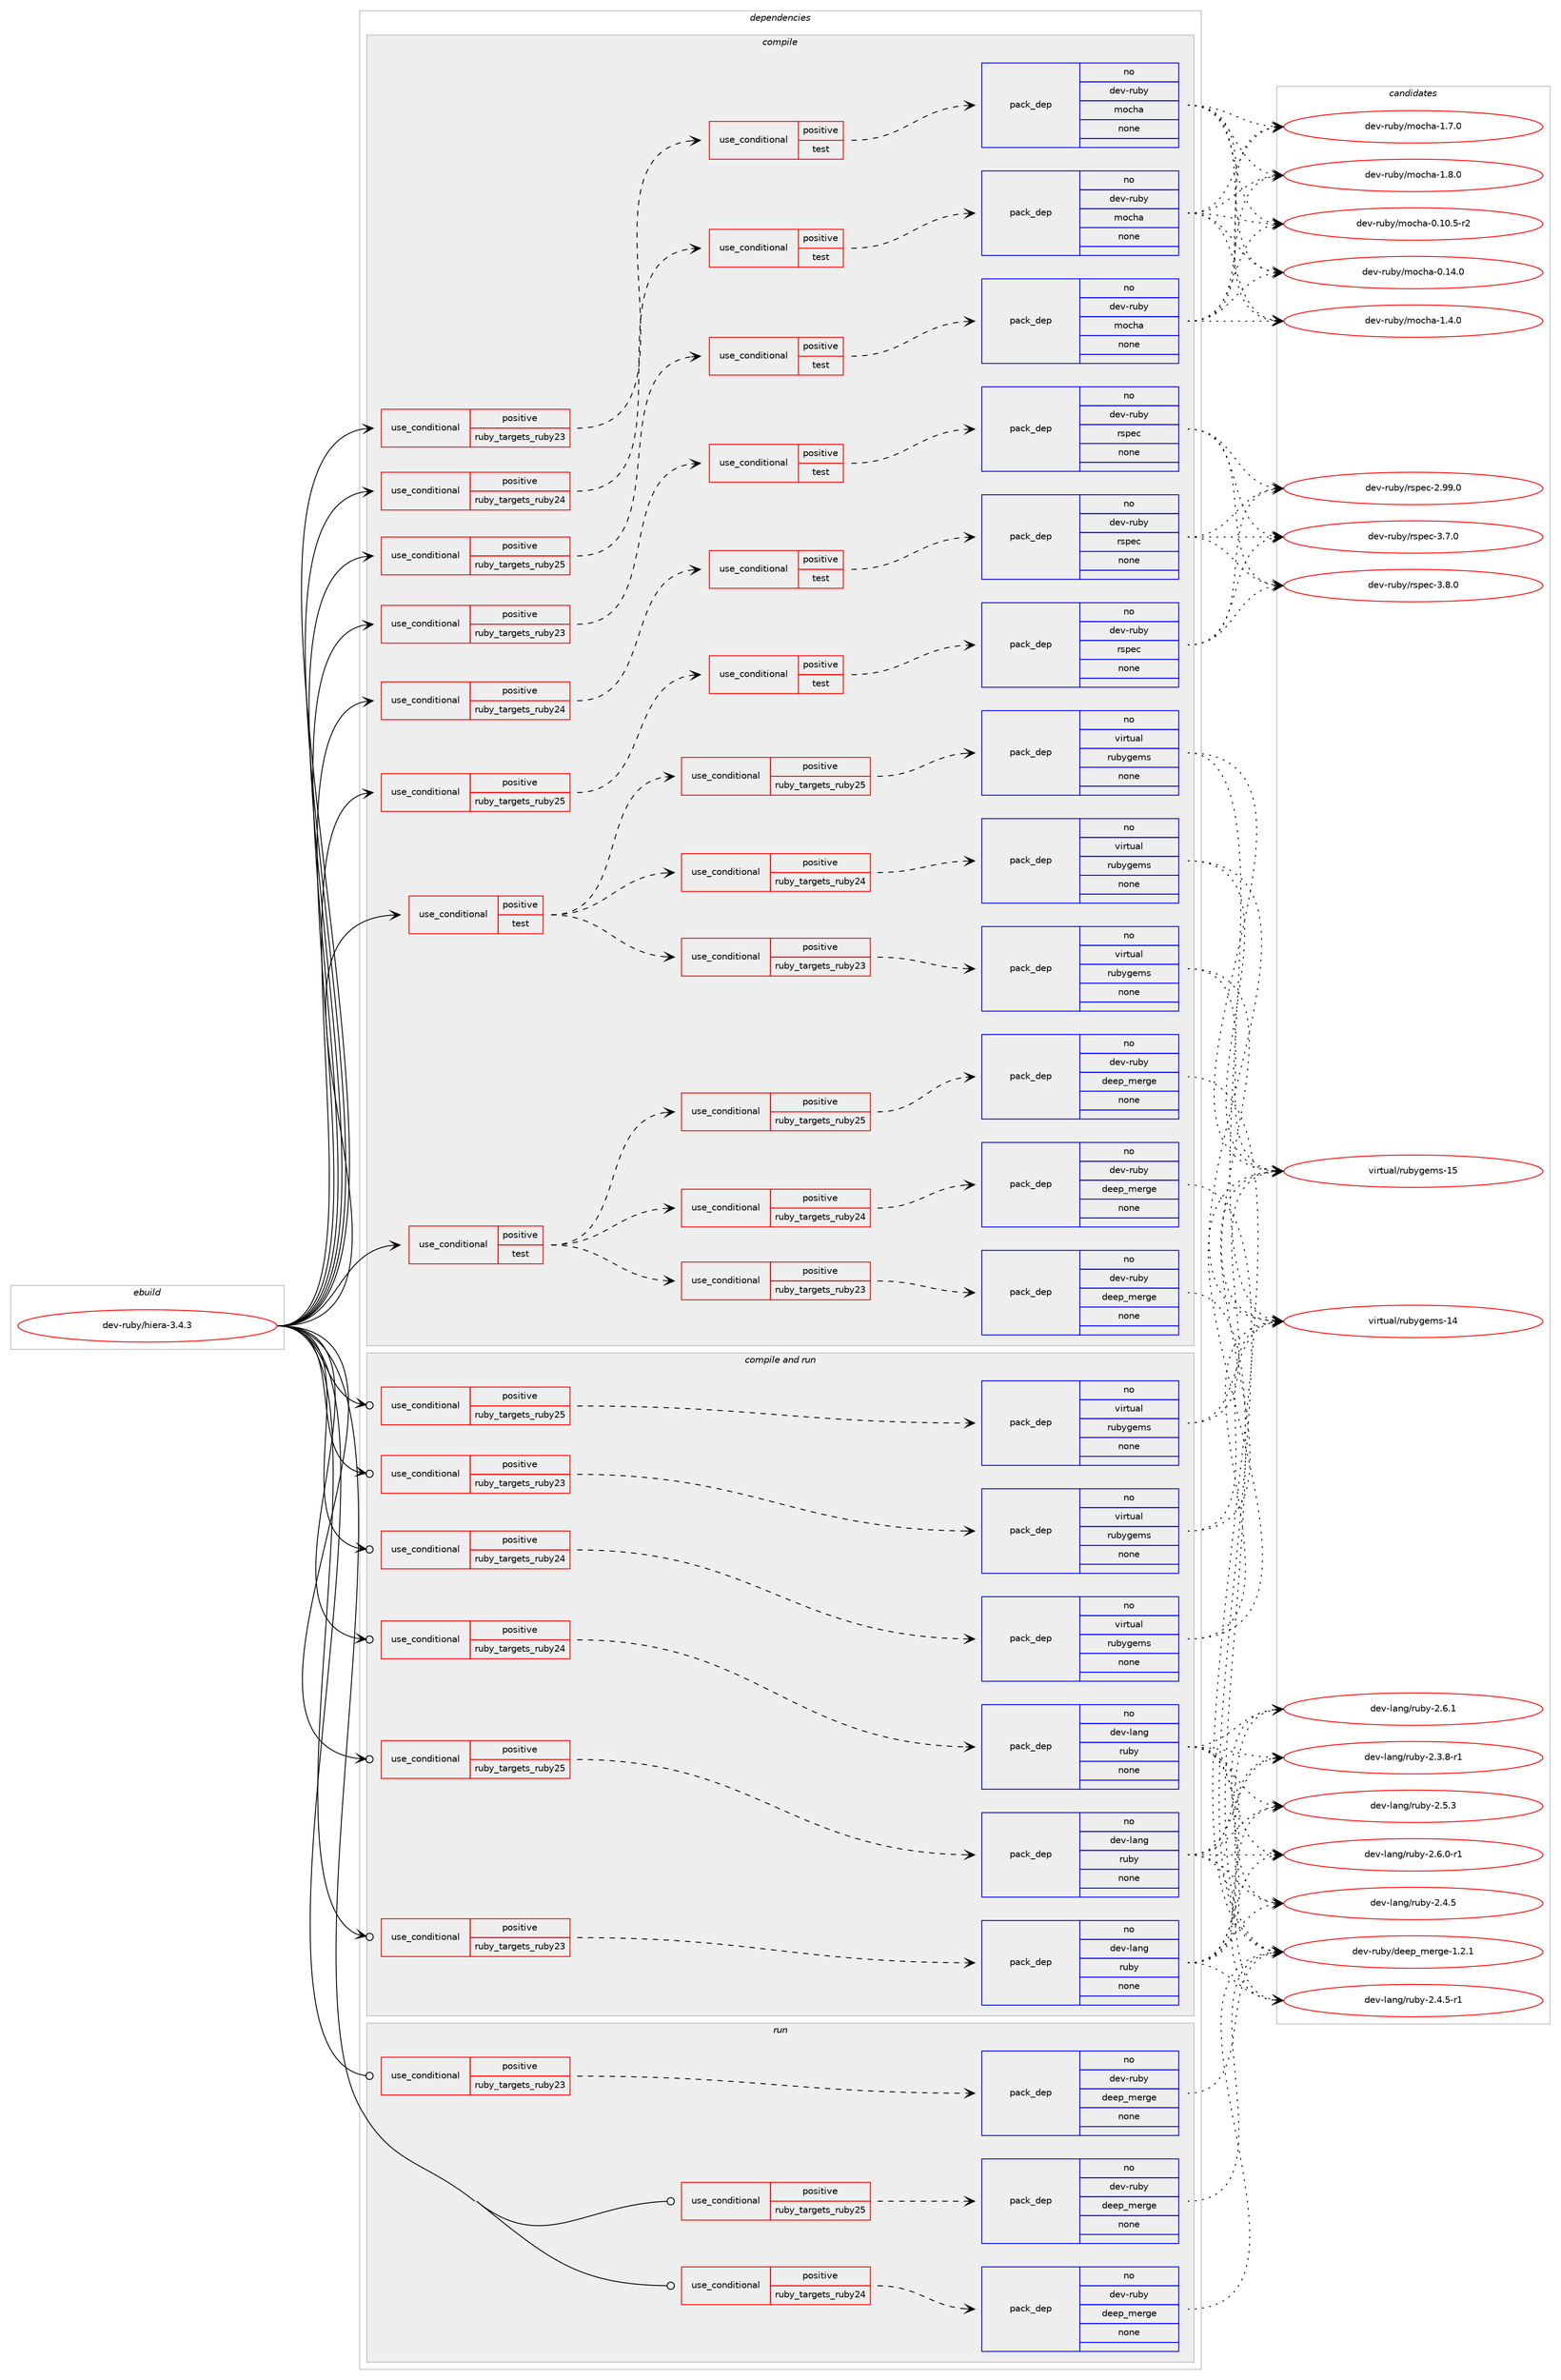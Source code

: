 digraph prolog {

# *************
# Graph options
# *************

newrank=true;
concentrate=true;
compound=true;
graph [rankdir=LR,fontname=Helvetica,fontsize=10,ranksep=1.5];#, ranksep=2.5, nodesep=0.2];
edge  [arrowhead=vee];
node  [fontname=Helvetica,fontsize=10];

# **********
# The ebuild
# **********

subgraph cluster_leftcol {
color=gray;
rank=same;
label=<<i>ebuild</i>>;
id [label="dev-ruby/hiera-3.4.3", color=red, width=4, href="../dev-ruby/hiera-3.4.3.svg"];
}

# ****************
# The dependencies
# ****************

subgraph cluster_midcol {
color=gray;
label=<<i>dependencies</i>>;
subgraph cluster_compile {
fillcolor="#eeeeee";
style=filled;
label=<<i>compile</i>>;
subgraph cond401527 {
dependency1496668 [label=<<TABLE BORDER="0" CELLBORDER="1" CELLSPACING="0" CELLPADDING="4"><TR><TD ROWSPAN="3" CELLPADDING="10">use_conditional</TD></TR><TR><TD>positive</TD></TR><TR><TD>ruby_targets_ruby23</TD></TR></TABLE>>, shape=none, color=red];
subgraph cond401528 {
dependency1496669 [label=<<TABLE BORDER="0" CELLBORDER="1" CELLSPACING="0" CELLPADDING="4"><TR><TD ROWSPAN="3" CELLPADDING="10">use_conditional</TD></TR><TR><TD>positive</TD></TR><TR><TD>test</TD></TR></TABLE>>, shape=none, color=red];
subgraph pack1071696 {
dependency1496670 [label=<<TABLE BORDER="0" CELLBORDER="1" CELLSPACING="0" CELLPADDING="4" WIDTH="220"><TR><TD ROWSPAN="6" CELLPADDING="30">pack_dep</TD></TR><TR><TD WIDTH="110">no</TD></TR><TR><TD>dev-ruby</TD></TR><TR><TD>mocha</TD></TR><TR><TD>none</TD></TR><TR><TD></TD></TR></TABLE>>, shape=none, color=blue];
}
dependency1496669:e -> dependency1496670:w [weight=20,style="dashed",arrowhead="vee"];
}
dependency1496668:e -> dependency1496669:w [weight=20,style="dashed",arrowhead="vee"];
}
id:e -> dependency1496668:w [weight=20,style="solid",arrowhead="vee"];
subgraph cond401529 {
dependency1496671 [label=<<TABLE BORDER="0" CELLBORDER="1" CELLSPACING="0" CELLPADDING="4"><TR><TD ROWSPAN="3" CELLPADDING="10">use_conditional</TD></TR><TR><TD>positive</TD></TR><TR><TD>ruby_targets_ruby23</TD></TR></TABLE>>, shape=none, color=red];
subgraph cond401530 {
dependency1496672 [label=<<TABLE BORDER="0" CELLBORDER="1" CELLSPACING="0" CELLPADDING="4"><TR><TD ROWSPAN="3" CELLPADDING="10">use_conditional</TD></TR><TR><TD>positive</TD></TR><TR><TD>test</TD></TR></TABLE>>, shape=none, color=red];
subgraph pack1071697 {
dependency1496673 [label=<<TABLE BORDER="0" CELLBORDER="1" CELLSPACING="0" CELLPADDING="4" WIDTH="220"><TR><TD ROWSPAN="6" CELLPADDING="30">pack_dep</TD></TR><TR><TD WIDTH="110">no</TD></TR><TR><TD>dev-ruby</TD></TR><TR><TD>rspec</TD></TR><TR><TD>none</TD></TR><TR><TD></TD></TR></TABLE>>, shape=none, color=blue];
}
dependency1496672:e -> dependency1496673:w [weight=20,style="dashed",arrowhead="vee"];
}
dependency1496671:e -> dependency1496672:w [weight=20,style="dashed",arrowhead="vee"];
}
id:e -> dependency1496671:w [weight=20,style="solid",arrowhead="vee"];
subgraph cond401531 {
dependency1496674 [label=<<TABLE BORDER="0" CELLBORDER="1" CELLSPACING="0" CELLPADDING="4"><TR><TD ROWSPAN="3" CELLPADDING="10">use_conditional</TD></TR><TR><TD>positive</TD></TR><TR><TD>ruby_targets_ruby24</TD></TR></TABLE>>, shape=none, color=red];
subgraph cond401532 {
dependency1496675 [label=<<TABLE BORDER="0" CELLBORDER="1" CELLSPACING="0" CELLPADDING="4"><TR><TD ROWSPAN="3" CELLPADDING="10">use_conditional</TD></TR><TR><TD>positive</TD></TR><TR><TD>test</TD></TR></TABLE>>, shape=none, color=red];
subgraph pack1071698 {
dependency1496676 [label=<<TABLE BORDER="0" CELLBORDER="1" CELLSPACING="0" CELLPADDING="4" WIDTH="220"><TR><TD ROWSPAN="6" CELLPADDING="30">pack_dep</TD></TR><TR><TD WIDTH="110">no</TD></TR><TR><TD>dev-ruby</TD></TR><TR><TD>mocha</TD></TR><TR><TD>none</TD></TR><TR><TD></TD></TR></TABLE>>, shape=none, color=blue];
}
dependency1496675:e -> dependency1496676:w [weight=20,style="dashed",arrowhead="vee"];
}
dependency1496674:e -> dependency1496675:w [weight=20,style="dashed",arrowhead="vee"];
}
id:e -> dependency1496674:w [weight=20,style="solid",arrowhead="vee"];
subgraph cond401533 {
dependency1496677 [label=<<TABLE BORDER="0" CELLBORDER="1" CELLSPACING="0" CELLPADDING="4"><TR><TD ROWSPAN="3" CELLPADDING="10">use_conditional</TD></TR><TR><TD>positive</TD></TR><TR><TD>ruby_targets_ruby24</TD></TR></TABLE>>, shape=none, color=red];
subgraph cond401534 {
dependency1496678 [label=<<TABLE BORDER="0" CELLBORDER="1" CELLSPACING="0" CELLPADDING="4"><TR><TD ROWSPAN="3" CELLPADDING="10">use_conditional</TD></TR><TR><TD>positive</TD></TR><TR><TD>test</TD></TR></TABLE>>, shape=none, color=red];
subgraph pack1071699 {
dependency1496679 [label=<<TABLE BORDER="0" CELLBORDER="1" CELLSPACING="0" CELLPADDING="4" WIDTH="220"><TR><TD ROWSPAN="6" CELLPADDING="30">pack_dep</TD></TR><TR><TD WIDTH="110">no</TD></TR><TR><TD>dev-ruby</TD></TR><TR><TD>rspec</TD></TR><TR><TD>none</TD></TR><TR><TD></TD></TR></TABLE>>, shape=none, color=blue];
}
dependency1496678:e -> dependency1496679:w [weight=20,style="dashed",arrowhead="vee"];
}
dependency1496677:e -> dependency1496678:w [weight=20,style="dashed",arrowhead="vee"];
}
id:e -> dependency1496677:w [weight=20,style="solid",arrowhead="vee"];
subgraph cond401535 {
dependency1496680 [label=<<TABLE BORDER="0" CELLBORDER="1" CELLSPACING="0" CELLPADDING="4"><TR><TD ROWSPAN="3" CELLPADDING="10">use_conditional</TD></TR><TR><TD>positive</TD></TR><TR><TD>ruby_targets_ruby25</TD></TR></TABLE>>, shape=none, color=red];
subgraph cond401536 {
dependency1496681 [label=<<TABLE BORDER="0" CELLBORDER="1" CELLSPACING="0" CELLPADDING="4"><TR><TD ROWSPAN="3" CELLPADDING="10">use_conditional</TD></TR><TR><TD>positive</TD></TR><TR><TD>test</TD></TR></TABLE>>, shape=none, color=red];
subgraph pack1071700 {
dependency1496682 [label=<<TABLE BORDER="0" CELLBORDER="1" CELLSPACING="0" CELLPADDING="4" WIDTH="220"><TR><TD ROWSPAN="6" CELLPADDING="30">pack_dep</TD></TR><TR><TD WIDTH="110">no</TD></TR><TR><TD>dev-ruby</TD></TR><TR><TD>mocha</TD></TR><TR><TD>none</TD></TR><TR><TD></TD></TR></TABLE>>, shape=none, color=blue];
}
dependency1496681:e -> dependency1496682:w [weight=20,style="dashed",arrowhead="vee"];
}
dependency1496680:e -> dependency1496681:w [weight=20,style="dashed",arrowhead="vee"];
}
id:e -> dependency1496680:w [weight=20,style="solid",arrowhead="vee"];
subgraph cond401537 {
dependency1496683 [label=<<TABLE BORDER="0" CELLBORDER="1" CELLSPACING="0" CELLPADDING="4"><TR><TD ROWSPAN="3" CELLPADDING="10">use_conditional</TD></TR><TR><TD>positive</TD></TR><TR><TD>ruby_targets_ruby25</TD></TR></TABLE>>, shape=none, color=red];
subgraph cond401538 {
dependency1496684 [label=<<TABLE BORDER="0" CELLBORDER="1" CELLSPACING="0" CELLPADDING="4"><TR><TD ROWSPAN="3" CELLPADDING="10">use_conditional</TD></TR><TR><TD>positive</TD></TR><TR><TD>test</TD></TR></TABLE>>, shape=none, color=red];
subgraph pack1071701 {
dependency1496685 [label=<<TABLE BORDER="0" CELLBORDER="1" CELLSPACING="0" CELLPADDING="4" WIDTH="220"><TR><TD ROWSPAN="6" CELLPADDING="30">pack_dep</TD></TR><TR><TD WIDTH="110">no</TD></TR><TR><TD>dev-ruby</TD></TR><TR><TD>rspec</TD></TR><TR><TD>none</TD></TR><TR><TD></TD></TR></TABLE>>, shape=none, color=blue];
}
dependency1496684:e -> dependency1496685:w [weight=20,style="dashed",arrowhead="vee"];
}
dependency1496683:e -> dependency1496684:w [weight=20,style="dashed",arrowhead="vee"];
}
id:e -> dependency1496683:w [weight=20,style="solid",arrowhead="vee"];
subgraph cond401539 {
dependency1496686 [label=<<TABLE BORDER="0" CELLBORDER="1" CELLSPACING="0" CELLPADDING="4"><TR><TD ROWSPAN="3" CELLPADDING="10">use_conditional</TD></TR><TR><TD>positive</TD></TR><TR><TD>test</TD></TR></TABLE>>, shape=none, color=red];
subgraph cond401540 {
dependency1496687 [label=<<TABLE BORDER="0" CELLBORDER="1" CELLSPACING="0" CELLPADDING="4"><TR><TD ROWSPAN="3" CELLPADDING="10">use_conditional</TD></TR><TR><TD>positive</TD></TR><TR><TD>ruby_targets_ruby23</TD></TR></TABLE>>, shape=none, color=red];
subgraph pack1071702 {
dependency1496688 [label=<<TABLE BORDER="0" CELLBORDER="1" CELLSPACING="0" CELLPADDING="4" WIDTH="220"><TR><TD ROWSPAN="6" CELLPADDING="30">pack_dep</TD></TR><TR><TD WIDTH="110">no</TD></TR><TR><TD>dev-ruby</TD></TR><TR><TD>deep_merge</TD></TR><TR><TD>none</TD></TR><TR><TD></TD></TR></TABLE>>, shape=none, color=blue];
}
dependency1496687:e -> dependency1496688:w [weight=20,style="dashed",arrowhead="vee"];
}
dependency1496686:e -> dependency1496687:w [weight=20,style="dashed",arrowhead="vee"];
subgraph cond401541 {
dependency1496689 [label=<<TABLE BORDER="0" CELLBORDER="1" CELLSPACING="0" CELLPADDING="4"><TR><TD ROWSPAN="3" CELLPADDING="10">use_conditional</TD></TR><TR><TD>positive</TD></TR><TR><TD>ruby_targets_ruby24</TD></TR></TABLE>>, shape=none, color=red];
subgraph pack1071703 {
dependency1496690 [label=<<TABLE BORDER="0" CELLBORDER="1" CELLSPACING="0" CELLPADDING="4" WIDTH="220"><TR><TD ROWSPAN="6" CELLPADDING="30">pack_dep</TD></TR><TR><TD WIDTH="110">no</TD></TR><TR><TD>dev-ruby</TD></TR><TR><TD>deep_merge</TD></TR><TR><TD>none</TD></TR><TR><TD></TD></TR></TABLE>>, shape=none, color=blue];
}
dependency1496689:e -> dependency1496690:w [weight=20,style="dashed",arrowhead="vee"];
}
dependency1496686:e -> dependency1496689:w [weight=20,style="dashed",arrowhead="vee"];
subgraph cond401542 {
dependency1496691 [label=<<TABLE BORDER="0" CELLBORDER="1" CELLSPACING="0" CELLPADDING="4"><TR><TD ROWSPAN="3" CELLPADDING="10">use_conditional</TD></TR><TR><TD>positive</TD></TR><TR><TD>ruby_targets_ruby25</TD></TR></TABLE>>, shape=none, color=red];
subgraph pack1071704 {
dependency1496692 [label=<<TABLE BORDER="0" CELLBORDER="1" CELLSPACING="0" CELLPADDING="4" WIDTH="220"><TR><TD ROWSPAN="6" CELLPADDING="30">pack_dep</TD></TR><TR><TD WIDTH="110">no</TD></TR><TR><TD>dev-ruby</TD></TR><TR><TD>deep_merge</TD></TR><TR><TD>none</TD></TR><TR><TD></TD></TR></TABLE>>, shape=none, color=blue];
}
dependency1496691:e -> dependency1496692:w [weight=20,style="dashed",arrowhead="vee"];
}
dependency1496686:e -> dependency1496691:w [weight=20,style="dashed",arrowhead="vee"];
}
id:e -> dependency1496686:w [weight=20,style="solid",arrowhead="vee"];
subgraph cond401543 {
dependency1496693 [label=<<TABLE BORDER="0" CELLBORDER="1" CELLSPACING="0" CELLPADDING="4"><TR><TD ROWSPAN="3" CELLPADDING="10">use_conditional</TD></TR><TR><TD>positive</TD></TR><TR><TD>test</TD></TR></TABLE>>, shape=none, color=red];
subgraph cond401544 {
dependency1496694 [label=<<TABLE BORDER="0" CELLBORDER="1" CELLSPACING="0" CELLPADDING="4"><TR><TD ROWSPAN="3" CELLPADDING="10">use_conditional</TD></TR><TR><TD>positive</TD></TR><TR><TD>ruby_targets_ruby23</TD></TR></TABLE>>, shape=none, color=red];
subgraph pack1071705 {
dependency1496695 [label=<<TABLE BORDER="0" CELLBORDER="1" CELLSPACING="0" CELLPADDING="4" WIDTH="220"><TR><TD ROWSPAN="6" CELLPADDING="30">pack_dep</TD></TR><TR><TD WIDTH="110">no</TD></TR><TR><TD>virtual</TD></TR><TR><TD>rubygems</TD></TR><TR><TD>none</TD></TR><TR><TD></TD></TR></TABLE>>, shape=none, color=blue];
}
dependency1496694:e -> dependency1496695:w [weight=20,style="dashed",arrowhead="vee"];
}
dependency1496693:e -> dependency1496694:w [weight=20,style="dashed",arrowhead="vee"];
subgraph cond401545 {
dependency1496696 [label=<<TABLE BORDER="0" CELLBORDER="1" CELLSPACING="0" CELLPADDING="4"><TR><TD ROWSPAN="3" CELLPADDING="10">use_conditional</TD></TR><TR><TD>positive</TD></TR><TR><TD>ruby_targets_ruby24</TD></TR></TABLE>>, shape=none, color=red];
subgraph pack1071706 {
dependency1496697 [label=<<TABLE BORDER="0" CELLBORDER="1" CELLSPACING="0" CELLPADDING="4" WIDTH="220"><TR><TD ROWSPAN="6" CELLPADDING="30">pack_dep</TD></TR><TR><TD WIDTH="110">no</TD></TR><TR><TD>virtual</TD></TR><TR><TD>rubygems</TD></TR><TR><TD>none</TD></TR><TR><TD></TD></TR></TABLE>>, shape=none, color=blue];
}
dependency1496696:e -> dependency1496697:w [weight=20,style="dashed",arrowhead="vee"];
}
dependency1496693:e -> dependency1496696:w [weight=20,style="dashed",arrowhead="vee"];
subgraph cond401546 {
dependency1496698 [label=<<TABLE BORDER="0" CELLBORDER="1" CELLSPACING="0" CELLPADDING="4"><TR><TD ROWSPAN="3" CELLPADDING="10">use_conditional</TD></TR><TR><TD>positive</TD></TR><TR><TD>ruby_targets_ruby25</TD></TR></TABLE>>, shape=none, color=red];
subgraph pack1071707 {
dependency1496699 [label=<<TABLE BORDER="0" CELLBORDER="1" CELLSPACING="0" CELLPADDING="4" WIDTH="220"><TR><TD ROWSPAN="6" CELLPADDING="30">pack_dep</TD></TR><TR><TD WIDTH="110">no</TD></TR><TR><TD>virtual</TD></TR><TR><TD>rubygems</TD></TR><TR><TD>none</TD></TR><TR><TD></TD></TR></TABLE>>, shape=none, color=blue];
}
dependency1496698:e -> dependency1496699:w [weight=20,style="dashed",arrowhead="vee"];
}
dependency1496693:e -> dependency1496698:w [weight=20,style="dashed",arrowhead="vee"];
}
id:e -> dependency1496693:w [weight=20,style="solid",arrowhead="vee"];
}
subgraph cluster_compileandrun {
fillcolor="#eeeeee";
style=filled;
label=<<i>compile and run</i>>;
subgraph cond401547 {
dependency1496700 [label=<<TABLE BORDER="0" CELLBORDER="1" CELLSPACING="0" CELLPADDING="4"><TR><TD ROWSPAN="3" CELLPADDING="10">use_conditional</TD></TR><TR><TD>positive</TD></TR><TR><TD>ruby_targets_ruby23</TD></TR></TABLE>>, shape=none, color=red];
subgraph pack1071708 {
dependency1496701 [label=<<TABLE BORDER="0" CELLBORDER="1" CELLSPACING="0" CELLPADDING="4" WIDTH="220"><TR><TD ROWSPAN="6" CELLPADDING="30">pack_dep</TD></TR><TR><TD WIDTH="110">no</TD></TR><TR><TD>dev-lang</TD></TR><TR><TD>ruby</TD></TR><TR><TD>none</TD></TR><TR><TD></TD></TR></TABLE>>, shape=none, color=blue];
}
dependency1496700:e -> dependency1496701:w [weight=20,style="dashed",arrowhead="vee"];
}
id:e -> dependency1496700:w [weight=20,style="solid",arrowhead="odotvee"];
subgraph cond401548 {
dependency1496702 [label=<<TABLE BORDER="0" CELLBORDER="1" CELLSPACING="0" CELLPADDING="4"><TR><TD ROWSPAN="3" CELLPADDING="10">use_conditional</TD></TR><TR><TD>positive</TD></TR><TR><TD>ruby_targets_ruby23</TD></TR></TABLE>>, shape=none, color=red];
subgraph pack1071709 {
dependency1496703 [label=<<TABLE BORDER="0" CELLBORDER="1" CELLSPACING="0" CELLPADDING="4" WIDTH="220"><TR><TD ROWSPAN="6" CELLPADDING="30">pack_dep</TD></TR><TR><TD WIDTH="110">no</TD></TR><TR><TD>virtual</TD></TR><TR><TD>rubygems</TD></TR><TR><TD>none</TD></TR><TR><TD></TD></TR></TABLE>>, shape=none, color=blue];
}
dependency1496702:e -> dependency1496703:w [weight=20,style="dashed",arrowhead="vee"];
}
id:e -> dependency1496702:w [weight=20,style="solid",arrowhead="odotvee"];
subgraph cond401549 {
dependency1496704 [label=<<TABLE BORDER="0" CELLBORDER="1" CELLSPACING="0" CELLPADDING="4"><TR><TD ROWSPAN="3" CELLPADDING="10">use_conditional</TD></TR><TR><TD>positive</TD></TR><TR><TD>ruby_targets_ruby24</TD></TR></TABLE>>, shape=none, color=red];
subgraph pack1071710 {
dependency1496705 [label=<<TABLE BORDER="0" CELLBORDER="1" CELLSPACING="0" CELLPADDING="4" WIDTH="220"><TR><TD ROWSPAN="6" CELLPADDING="30">pack_dep</TD></TR><TR><TD WIDTH="110">no</TD></TR><TR><TD>dev-lang</TD></TR><TR><TD>ruby</TD></TR><TR><TD>none</TD></TR><TR><TD></TD></TR></TABLE>>, shape=none, color=blue];
}
dependency1496704:e -> dependency1496705:w [weight=20,style="dashed",arrowhead="vee"];
}
id:e -> dependency1496704:w [weight=20,style="solid",arrowhead="odotvee"];
subgraph cond401550 {
dependency1496706 [label=<<TABLE BORDER="0" CELLBORDER="1" CELLSPACING="0" CELLPADDING="4"><TR><TD ROWSPAN="3" CELLPADDING="10">use_conditional</TD></TR><TR><TD>positive</TD></TR><TR><TD>ruby_targets_ruby24</TD></TR></TABLE>>, shape=none, color=red];
subgraph pack1071711 {
dependency1496707 [label=<<TABLE BORDER="0" CELLBORDER="1" CELLSPACING="0" CELLPADDING="4" WIDTH="220"><TR><TD ROWSPAN="6" CELLPADDING="30">pack_dep</TD></TR><TR><TD WIDTH="110">no</TD></TR><TR><TD>virtual</TD></TR><TR><TD>rubygems</TD></TR><TR><TD>none</TD></TR><TR><TD></TD></TR></TABLE>>, shape=none, color=blue];
}
dependency1496706:e -> dependency1496707:w [weight=20,style="dashed",arrowhead="vee"];
}
id:e -> dependency1496706:w [weight=20,style="solid",arrowhead="odotvee"];
subgraph cond401551 {
dependency1496708 [label=<<TABLE BORDER="0" CELLBORDER="1" CELLSPACING="0" CELLPADDING="4"><TR><TD ROWSPAN="3" CELLPADDING="10">use_conditional</TD></TR><TR><TD>positive</TD></TR><TR><TD>ruby_targets_ruby25</TD></TR></TABLE>>, shape=none, color=red];
subgraph pack1071712 {
dependency1496709 [label=<<TABLE BORDER="0" CELLBORDER="1" CELLSPACING="0" CELLPADDING="4" WIDTH="220"><TR><TD ROWSPAN="6" CELLPADDING="30">pack_dep</TD></TR><TR><TD WIDTH="110">no</TD></TR><TR><TD>dev-lang</TD></TR><TR><TD>ruby</TD></TR><TR><TD>none</TD></TR><TR><TD></TD></TR></TABLE>>, shape=none, color=blue];
}
dependency1496708:e -> dependency1496709:w [weight=20,style="dashed",arrowhead="vee"];
}
id:e -> dependency1496708:w [weight=20,style="solid",arrowhead="odotvee"];
subgraph cond401552 {
dependency1496710 [label=<<TABLE BORDER="0" CELLBORDER="1" CELLSPACING="0" CELLPADDING="4"><TR><TD ROWSPAN="3" CELLPADDING="10">use_conditional</TD></TR><TR><TD>positive</TD></TR><TR><TD>ruby_targets_ruby25</TD></TR></TABLE>>, shape=none, color=red];
subgraph pack1071713 {
dependency1496711 [label=<<TABLE BORDER="0" CELLBORDER="1" CELLSPACING="0" CELLPADDING="4" WIDTH="220"><TR><TD ROWSPAN="6" CELLPADDING="30">pack_dep</TD></TR><TR><TD WIDTH="110">no</TD></TR><TR><TD>virtual</TD></TR><TR><TD>rubygems</TD></TR><TR><TD>none</TD></TR><TR><TD></TD></TR></TABLE>>, shape=none, color=blue];
}
dependency1496710:e -> dependency1496711:w [weight=20,style="dashed",arrowhead="vee"];
}
id:e -> dependency1496710:w [weight=20,style="solid",arrowhead="odotvee"];
}
subgraph cluster_run {
fillcolor="#eeeeee";
style=filled;
label=<<i>run</i>>;
subgraph cond401553 {
dependency1496712 [label=<<TABLE BORDER="0" CELLBORDER="1" CELLSPACING="0" CELLPADDING="4"><TR><TD ROWSPAN="3" CELLPADDING="10">use_conditional</TD></TR><TR><TD>positive</TD></TR><TR><TD>ruby_targets_ruby23</TD></TR></TABLE>>, shape=none, color=red];
subgraph pack1071714 {
dependency1496713 [label=<<TABLE BORDER="0" CELLBORDER="1" CELLSPACING="0" CELLPADDING="4" WIDTH="220"><TR><TD ROWSPAN="6" CELLPADDING="30">pack_dep</TD></TR><TR><TD WIDTH="110">no</TD></TR><TR><TD>dev-ruby</TD></TR><TR><TD>deep_merge</TD></TR><TR><TD>none</TD></TR><TR><TD></TD></TR></TABLE>>, shape=none, color=blue];
}
dependency1496712:e -> dependency1496713:w [weight=20,style="dashed",arrowhead="vee"];
}
id:e -> dependency1496712:w [weight=20,style="solid",arrowhead="odot"];
subgraph cond401554 {
dependency1496714 [label=<<TABLE BORDER="0" CELLBORDER="1" CELLSPACING="0" CELLPADDING="4"><TR><TD ROWSPAN="3" CELLPADDING="10">use_conditional</TD></TR><TR><TD>positive</TD></TR><TR><TD>ruby_targets_ruby24</TD></TR></TABLE>>, shape=none, color=red];
subgraph pack1071715 {
dependency1496715 [label=<<TABLE BORDER="0" CELLBORDER="1" CELLSPACING="0" CELLPADDING="4" WIDTH="220"><TR><TD ROWSPAN="6" CELLPADDING="30">pack_dep</TD></TR><TR><TD WIDTH="110">no</TD></TR><TR><TD>dev-ruby</TD></TR><TR><TD>deep_merge</TD></TR><TR><TD>none</TD></TR><TR><TD></TD></TR></TABLE>>, shape=none, color=blue];
}
dependency1496714:e -> dependency1496715:w [weight=20,style="dashed",arrowhead="vee"];
}
id:e -> dependency1496714:w [weight=20,style="solid",arrowhead="odot"];
subgraph cond401555 {
dependency1496716 [label=<<TABLE BORDER="0" CELLBORDER="1" CELLSPACING="0" CELLPADDING="4"><TR><TD ROWSPAN="3" CELLPADDING="10">use_conditional</TD></TR><TR><TD>positive</TD></TR><TR><TD>ruby_targets_ruby25</TD></TR></TABLE>>, shape=none, color=red];
subgraph pack1071716 {
dependency1496717 [label=<<TABLE BORDER="0" CELLBORDER="1" CELLSPACING="0" CELLPADDING="4" WIDTH="220"><TR><TD ROWSPAN="6" CELLPADDING="30">pack_dep</TD></TR><TR><TD WIDTH="110">no</TD></TR><TR><TD>dev-ruby</TD></TR><TR><TD>deep_merge</TD></TR><TR><TD>none</TD></TR><TR><TD></TD></TR></TABLE>>, shape=none, color=blue];
}
dependency1496716:e -> dependency1496717:w [weight=20,style="dashed",arrowhead="vee"];
}
id:e -> dependency1496716:w [weight=20,style="solid",arrowhead="odot"];
}
}

# **************
# The candidates
# **************

subgraph cluster_choices {
rank=same;
color=gray;
label=<<i>candidates</i>>;

subgraph choice1071696 {
color=black;
nodesep=1;
choice1001011184511411798121471091119910497454846494846534511450 [label="dev-ruby/mocha-0.10.5-r2", color=red, width=4,href="../dev-ruby/mocha-0.10.5-r2.svg"];
choice100101118451141179812147109111991049745484649524648 [label="dev-ruby/mocha-0.14.0", color=red, width=4,href="../dev-ruby/mocha-0.14.0.svg"];
choice1001011184511411798121471091119910497454946524648 [label="dev-ruby/mocha-1.4.0", color=red, width=4,href="../dev-ruby/mocha-1.4.0.svg"];
choice1001011184511411798121471091119910497454946554648 [label="dev-ruby/mocha-1.7.0", color=red, width=4,href="../dev-ruby/mocha-1.7.0.svg"];
choice1001011184511411798121471091119910497454946564648 [label="dev-ruby/mocha-1.8.0", color=red, width=4,href="../dev-ruby/mocha-1.8.0.svg"];
dependency1496670:e -> choice1001011184511411798121471091119910497454846494846534511450:w [style=dotted,weight="100"];
dependency1496670:e -> choice100101118451141179812147109111991049745484649524648:w [style=dotted,weight="100"];
dependency1496670:e -> choice1001011184511411798121471091119910497454946524648:w [style=dotted,weight="100"];
dependency1496670:e -> choice1001011184511411798121471091119910497454946554648:w [style=dotted,weight="100"];
dependency1496670:e -> choice1001011184511411798121471091119910497454946564648:w [style=dotted,weight="100"];
}
subgraph choice1071697 {
color=black;
nodesep=1;
choice1001011184511411798121471141151121019945504657574648 [label="dev-ruby/rspec-2.99.0", color=red, width=4,href="../dev-ruby/rspec-2.99.0.svg"];
choice10010111845114117981214711411511210199455146554648 [label="dev-ruby/rspec-3.7.0", color=red, width=4,href="../dev-ruby/rspec-3.7.0.svg"];
choice10010111845114117981214711411511210199455146564648 [label="dev-ruby/rspec-3.8.0", color=red, width=4,href="../dev-ruby/rspec-3.8.0.svg"];
dependency1496673:e -> choice1001011184511411798121471141151121019945504657574648:w [style=dotted,weight="100"];
dependency1496673:e -> choice10010111845114117981214711411511210199455146554648:w [style=dotted,weight="100"];
dependency1496673:e -> choice10010111845114117981214711411511210199455146564648:w [style=dotted,weight="100"];
}
subgraph choice1071698 {
color=black;
nodesep=1;
choice1001011184511411798121471091119910497454846494846534511450 [label="dev-ruby/mocha-0.10.5-r2", color=red, width=4,href="../dev-ruby/mocha-0.10.5-r2.svg"];
choice100101118451141179812147109111991049745484649524648 [label="dev-ruby/mocha-0.14.0", color=red, width=4,href="../dev-ruby/mocha-0.14.0.svg"];
choice1001011184511411798121471091119910497454946524648 [label="dev-ruby/mocha-1.4.0", color=red, width=4,href="../dev-ruby/mocha-1.4.0.svg"];
choice1001011184511411798121471091119910497454946554648 [label="dev-ruby/mocha-1.7.0", color=red, width=4,href="../dev-ruby/mocha-1.7.0.svg"];
choice1001011184511411798121471091119910497454946564648 [label="dev-ruby/mocha-1.8.0", color=red, width=4,href="../dev-ruby/mocha-1.8.0.svg"];
dependency1496676:e -> choice1001011184511411798121471091119910497454846494846534511450:w [style=dotted,weight="100"];
dependency1496676:e -> choice100101118451141179812147109111991049745484649524648:w [style=dotted,weight="100"];
dependency1496676:e -> choice1001011184511411798121471091119910497454946524648:w [style=dotted,weight="100"];
dependency1496676:e -> choice1001011184511411798121471091119910497454946554648:w [style=dotted,weight="100"];
dependency1496676:e -> choice1001011184511411798121471091119910497454946564648:w [style=dotted,weight="100"];
}
subgraph choice1071699 {
color=black;
nodesep=1;
choice1001011184511411798121471141151121019945504657574648 [label="dev-ruby/rspec-2.99.0", color=red, width=4,href="../dev-ruby/rspec-2.99.0.svg"];
choice10010111845114117981214711411511210199455146554648 [label="dev-ruby/rspec-3.7.0", color=red, width=4,href="../dev-ruby/rspec-3.7.0.svg"];
choice10010111845114117981214711411511210199455146564648 [label="dev-ruby/rspec-3.8.0", color=red, width=4,href="../dev-ruby/rspec-3.8.0.svg"];
dependency1496679:e -> choice1001011184511411798121471141151121019945504657574648:w [style=dotted,weight="100"];
dependency1496679:e -> choice10010111845114117981214711411511210199455146554648:w [style=dotted,weight="100"];
dependency1496679:e -> choice10010111845114117981214711411511210199455146564648:w [style=dotted,weight="100"];
}
subgraph choice1071700 {
color=black;
nodesep=1;
choice1001011184511411798121471091119910497454846494846534511450 [label="dev-ruby/mocha-0.10.5-r2", color=red, width=4,href="../dev-ruby/mocha-0.10.5-r2.svg"];
choice100101118451141179812147109111991049745484649524648 [label="dev-ruby/mocha-0.14.0", color=red, width=4,href="../dev-ruby/mocha-0.14.0.svg"];
choice1001011184511411798121471091119910497454946524648 [label="dev-ruby/mocha-1.4.0", color=red, width=4,href="../dev-ruby/mocha-1.4.0.svg"];
choice1001011184511411798121471091119910497454946554648 [label="dev-ruby/mocha-1.7.0", color=red, width=4,href="../dev-ruby/mocha-1.7.0.svg"];
choice1001011184511411798121471091119910497454946564648 [label="dev-ruby/mocha-1.8.0", color=red, width=4,href="../dev-ruby/mocha-1.8.0.svg"];
dependency1496682:e -> choice1001011184511411798121471091119910497454846494846534511450:w [style=dotted,weight="100"];
dependency1496682:e -> choice100101118451141179812147109111991049745484649524648:w [style=dotted,weight="100"];
dependency1496682:e -> choice1001011184511411798121471091119910497454946524648:w [style=dotted,weight="100"];
dependency1496682:e -> choice1001011184511411798121471091119910497454946554648:w [style=dotted,weight="100"];
dependency1496682:e -> choice1001011184511411798121471091119910497454946564648:w [style=dotted,weight="100"];
}
subgraph choice1071701 {
color=black;
nodesep=1;
choice1001011184511411798121471141151121019945504657574648 [label="dev-ruby/rspec-2.99.0", color=red, width=4,href="../dev-ruby/rspec-2.99.0.svg"];
choice10010111845114117981214711411511210199455146554648 [label="dev-ruby/rspec-3.7.0", color=red, width=4,href="../dev-ruby/rspec-3.7.0.svg"];
choice10010111845114117981214711411511210199455146564648 [label="dev-ruby/rspec-3.8.0", color=red, width=4,href="../dev-ruby/rspec-3.8.0.svg"];
dependency1496685:e -> choice1001011184511411798121471141151121019945504657574648:w [style=dotted,weight="100"];
dependency1496685:e -> choice10010111845114117981214711411511210199455146554648:w [style=dotted,weight="100"];
dependency1496685:e -> choice10010111845114117981214711411511210199455146564648:w [style=dotted,weight="100"];
}
subgraph choice1071702 {
color=black;
nodesep=1;
choice10010111845114117981214710010110111295109101114103101454946504649 [label="dev-ruby/deep_merge-1.2.1", color=red, width=4,href="../dev-ruby/deep_merge-1.2.1.svg"];
dependency1496688:e -> choice10010111845114117981214710010110111295109101114103101454946504649:w [style=dotted,weight="100"];
}
subgraph choice1071703 {
color=black;
nodesep=1;
choice10010111845114117981214710010110111295109101114103101454946504649 [label="dev-ruby/deep_merge-1.2.1", color=red, width=4,href="../dev-ruby/deep_merge-1.2.1.svg"];
dependency1496690:e -> choice10010111845114117981214710010110111295109101114103101454946504649:w [style=dotted,weight="100"];
}
subgraph choice1071704 {
color=black;
nodesep=1;
choice10010111845114117981214710010110111295109101114103101454946504649 [label="dev-ruby/deep_merge-1.2.1", color=red, width=4,href="../dev-ruby/deep_merge-1.2.1.svg"];
dependency1496692:e -> choice10010111845114117981214710010110111295109101114103101454946504649:w [style=dotted,weight="100"];
}
subgraph choice1071705 {
color=black;
nodesep=1;
choice118105114116117971084711411798121103101109115454952 [label="virtual/rubygems-14", color=red, width=4,href="../virtual/rubygems-14.svg"];
choice118105114116117971084711411798121103101109115454953 [label="virtual/rubygems-15", color=red, width=4,href="../virtual/rubygems-15.svg"];
dependency1496695:e -> choice118105114116117971084711411798121103101109115454952:w [style=dotted,weight="100"];
dependency1496695:e -> choice118105114116117971084711411798121103101109115454953:w [style=dotted,weight="100"];
}
subgraph choice1071706 {
color=black;
nodesep=1;
choice118105114116117971084711411798121103101109115454952 [label="virtual/rubygems-14", color=red, width=4,href="../virtual/rubygems-14.svg"];
choice118105114116117971084711411798121103101109115454953 [label="virtual/rubygems-15", color=red, width=4,href="../virtual/rubygems-15.svg"];
dependency1496697:e -> choice118105114116117971084711411798121103101109115454952:w [style=dotted,weight="100"];
dependency1496697:e -> choice118105114116117971084711411798121103101109115454953:w [style=dotted,weight="100"];
}
subgraph choice1071707 {
color=black;
nodesep=1;
choice118105114116117971084711411798121103101109115454952 [label="virtual/rubygems-14", color=red, width=4,href="../virtual/rubygems-14.svg"];
choice118105114116117971084711411798121103101109115454953 [label="virtual/rubygems-15", color=red, width=4,href="../virtual/rubygems-15.svg"];
dependency1496699:e -> choice118105114116117971084711411798121103101109115454952:w [style=dotted,weight="100"];
dependency1496699:e -> choice118105114116117971084711411798121103101109115454953:w [style=dotted,weight="100"];
}
subgraph choice1071708 {
color=black;
nodesep=1;
choice100101118451089711010347114117981214550465146564511449 [label="dev-lang/ruby-2.3.8-r1", color=red, width=4,href="../dev-lang/ruby-2.3.8-r1.svg"];
choice10010111845108971101034711411798121455046524653 [label="dev-lang/ruby-2.4.5", color=red, width=4,href="../dev-lang/ruby-2.4.5.svg"];
choice100101118451089711010347114117981214550465246534511449 [label="dev-lang/ruby-2.4.5-r1", color=red, width=4,href="../dev-lang/ruby-2.4.5-r1.svg"];
choice10010111845108971101034711411798121455046534651 [label="dev-lang/ruby-2.5.3", color=red, width=4,href="../dev-lang/ruby-2.5.3.svg"];
choice100101118451089711010347114117981214550465446484511449 [label="dev-lang/ruby-2.6.0-r1", color=red, width=4,href="../dev-lang/ruby-2.6.0-r1.svg"];
choice10010111845108971101034711411798121455046544649 [label="dev-lang/ruby-2.6.1", color=red, width=4,href="../dev-lang/ruby-2.6.1.svg"];
dependency1496701:e -> choice100101118451089711010347114117981214550465146564511449:w [style=dotted,weight="100"];
dependency1496701:e -> choice10010111845108971101034711411798121455046524653:w [style=dotted,weight="100"];
dependency1496701:e -> choice100101118451089711010347114117981214550465246534511449:w [style=dotted,weight="100"];
dependency1496701:e -> choice10010111845108971101034711411798121455046534651:w [style=dotted,weight="100"];
dependency1496701:e -> choice100101118451089711010347114117981214550465446484511449:w [style=dotted,weight="100"];
dependency1496701:e -> choice10010111845108971101034711411798121455046544649:w [style=dotted,weight="100"];
}
subgraph choice1071709 {
color=black;
nodesep=1;
choice118105114116117971084711411798121103101109115454952 [label="virtual/rubygems-14", color=red, width=4,href="../virtual/rubygems-14.svg"];
choice118105114116117971084711411798121103101109115454953 [label="virtual/rubygems-15", color=red, width=4,href="../virtual/rubygems-15.svg"];
dependency1496703:e -> choice118105114116117971084711411798121103101109115454952:w [style=dotted,weight="100"];
dependency1496703:e -> choice118105114116117971084711411798121103101109115454953:w [style=dotted,weight="100"];
}
subgraph choice1071710 {
color=black;
nodesep=1;
choice100101118451089711010347114117981214550465146564511449 [label="dev-lang/ruby-2.3.8-r1", color=red, width=4,href="../dev-lang/ruby-2.3.8-r1.svg"];
choice10010111845108971101034711411798121455046524653 [label="dev-lang/ruby-2.4.5", color=red, width=4,href="../dev-lang/ruby-2.4.5.svg"];
choice100101118451089711010347114117981214550465246534511449 [label="dev-lang/ruby-2.4.5-r1", color=red, width=4,href="../dev-lang/ruby-2.4.5-r1.svg"];
choice10010111845108971101034711411798121455046534651 [label="dev-lang/ruby-2.5.3", color=red, width=4,href="../dev-lang/ruby-2.5.3.svg"];
choice100101118451089711010347114117981214550465446484511449 [label="dev-lang/ruby-2.6.0-r1", color=red, width=4,href="../dev-lang/ruby-2.6.0-r1.svg"];
choice10010111845108971101034711411798121455046544649 [label="dev-lang/ruby-2.6.1", color=red, width=4,href="../dev-lang/ruby-2.6.1.svg"];
dependency1496705:e -> choice100101118451089711010347114117981214550465146564511449:w [style=dotted,weight="100"];
dependency1496705:e -> choice10010111845108971101034711411798121455046524653:w [style=dotted,weight="100"];
dependency1496705:e -> choice100101118451089711010347114117981214550465246534511449:w [style=dotted,weight="100"];
dependency1496705:e -> choice10010111845108971101034711411798121455046534651:w [style=dotted,weight="100"];
dependency1496705:e -> choice100101118451089711010347114117981214550465446484511449:w [style=dotted,weight="100"];
dependency1496705:e -> choice10010111845108971101034711411798121455046544649:w [style=dotted,weight="100"];
}
subgraph choice1071711 {
color=black;
nodesep=1;
choice118105114116117971084711411798121103101109115454952 [label="virtual/rubygems-14", color=red, width=4,href="../virtual/rubygems-14.svg"];
choice118105114116117971084711411798121103101109115454953 [label="virtual/rubygems-15", color=red, width=4,href="../virtual/rubygems-15.svg"];
dependency1496707:e -> choice118105114116117971084711411798121103101109115454952:w [style=dotted,weight="100"];
dependency1496707:e -> choice118105114116117971084711411798121103101109115454953:w [style=dotted,weight="100"];
}
subgraph choice1071712 {
color=black;
nodesep=1;
choice100101118451089711010347114117981214550465146564511449 [label="dev-lang/ruby-2.3.8-r1", color=red, width=4,href="../dev-lang/ruby-2.3.8-r1.svg"];
choice10010111845108971101034711411798121455046524653 [label="dev-lang/ruby-2.4.5", color=red, width=4,href="../dev-lang/ruby-2.4.5.svg"];
choice100101118451089711010347114117981214550465246534511449 [label="dev-lang/ruby-2.4.5-r1", color=red, width=4,href="../dev-lang/ruby-2.4.5-r1.svg"];
choice10010111845108971101034711411798121455046534651 [label="dev-lang/ruby-2.5.3", color=red, width=4,href="../dev-lang/ruby-2.5.3.svg"];
choice100101118451089711010347114117981214550465446484511449 [label="dev-lang/ruby-2.6.0-r1", color=red, width=4,href="../dev-lang/ruby-2.6.0-r1.svg"];
choice10010111845108971101034711411798121455046544649 [label="dev-lang/ruby-2.6.1", color=red, width=4,href="../dev-lang/ruby-2.6.1.svg"];
dependency1496709:e -> choice100101118451089711010347114117981214550465146564511449:w [style=dotted,weight="100"];
dependency1496709:e -> choice10010111845108971101034711411798121455046524653:w [style=dotted,weight="100"];
dependency1496709:e -> choice100101118451089711010347114117981214550465246534511449:w [style=dotted,weight="100"];
dependency1496709:e -> choice10010111845108971101034711411798121455046534651:w [style=dotted,weight="100"];
dependency1496709:e -> choice100101118451089711010347114117981214550465446484511449:w [style=dotted,weight="100"];
dependency1496709:e -> choice10010111845108971101034711411798121455046544649:w [style=dotted,weight="100"];
}
subgraph choice1071713 {
color=black;
nodesep=1;
choice118105114116117971084711411798121103101109115454952 [label="virtual/rubygems-14", color=red, width=4,href="../virtual/rubygems-14.svg"];
choice118105114116117971084711411798121103101109115454953 [label="virtual/rubygems-15", color=red, width=4,href="../virtual/rubygems-15.svg"];
dependency1496711:e -> choice118105114116117971084711411798121103101109115454952:w [style=dotted,weight="100"];
dependency1496711:e -> choice118105114116117971084711411798121103101109115454953:w [style=dotted,weight="100"];
}
subgraph choice1071714 {
color=black;
nodesep=1;
choice10010111845114117981214710010110111295109101114103101454946504649 [label="dev-ruby/deep_merge-1.2.1", color=red, width=4,href="../dev-ruby/deep_merge-1.2.1.svg"];
dependency1496713:e -> choice10010111845114117981214710010110111295109101114103101454946504649:w [style=dotted,weight="100"];
}
subgraph choice1071715 {
color=black;
nodesep=1;
choice10010111845114117981214710010110111295109101114103101454946504649 [label="dev-ruby/deep_merge-1.2.1", color=red, width=4,href="../dev-ruby/deep_merge-1.2.1.svg"];
dependency1496715:e -> choice10010111845114117981214710010110111295109101114103101454946504649:w [style=dotted,weight="100"];
}
subgraph choice1071716 {
color=black;
nodesep=1;
choice10010111845114117981214710010110111295109101114103101454946504649 [label="dev-ruby/deep_merge-1.2.1", color=red, width=4,href="../dev-ruby/deep_merge-1.2.1.svg"];
dependency1496717:e -> choice10010111845114117981214710010110111295109101114103101454946504649:w [style=dotted,weight="100"];
}
}

}
